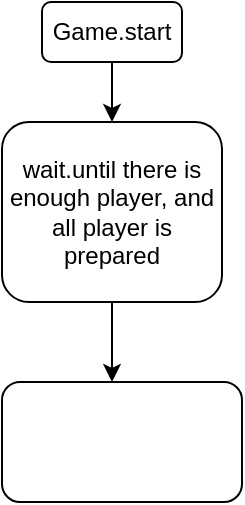 <mxfile version="25.0.3">
  <diagram id="kgpKYQtTHZ0yAKxKKP6v" name="Page-1">
    <mxGraphModel dx="760" dy="445" grid="1" gridSize="10" guides="1" tooltips="1" connect="1" arrows="1" fold="1" page="1" pageScale="1" pageWidth="850" pageHeight="1100" math="0" shadow="0">
      <root>
        <mxCell id="0" />
        <mxCell id="1" parent="0" />
        <mxCell id="QnkU_mIBGuTYvc-wLZor-1" value="Game.start" style="rounded=1;whiteSpace=wrap;html=1;" vertex="1" parent="1">
          <mxGeometry x="100" y="160" width="70" height="30" as="geometry" />
        </mxCell>
        <mxCell id="QnkU_mIBGuTYvc-wLZor-2" value="" style="endArrow=classic;html=1;rounded=0;exitX=0.5;exitY=1;exitDx=0;exitDy=0;" edge="1" parent="1" source="QnkU_mIBGuTYvc-wLZor-1">
          <mxGeometry width="50" height="50" relative="1" as="geometry">
            <mxPoint x="370" y="260" as="sourcePoint" />
            <mxPoint x="135" y="220" as="targetPoint" />
          </mxGeometry>
        </mxCell>
        <mxCell id="QnkU_mIBGuTYvc-wLZor-8" style="edgeStyle=orthogonalEdgeStyle;rounded=0;orthogonalLoop=1;jettySize=auto;html=1;exitX=0.5;exitY=1;exitDx=0;exitDy=0;" edge="1" parent="1" source="QnkU_mIBGuTYvc-wLZor-4">
          <mxGeometry relative="1" as="geometry">
            <mxPoint x="135" y="350" as="targetPoint" />
          </mxGeometry>
        </mxCell>
        <mxCell id="QnkU_mIBGuTYvc-wLZor-4" value="wait.until there is enough player, and all player is prepared" style="rounded=1;whiteSpace=wrap;html=1;" vertex="1" parent="1">
          <mxGeometry x="80" y="220" width="110" height="90" as="geometry" />
        </mxCell>
        <mxCell id="QnkU_mIBGuTYvc-wLZor-9" value="" style="rounded=1;whiteSpace=wrap;html=1;" vertex="1" parent="1">
          <mxGeometry x="80" y="350" width="120" height="60" as="geometry" />
        </mxCell>
      </root>
    </mxGraphModel>
  </diagram>
</mxfile>
